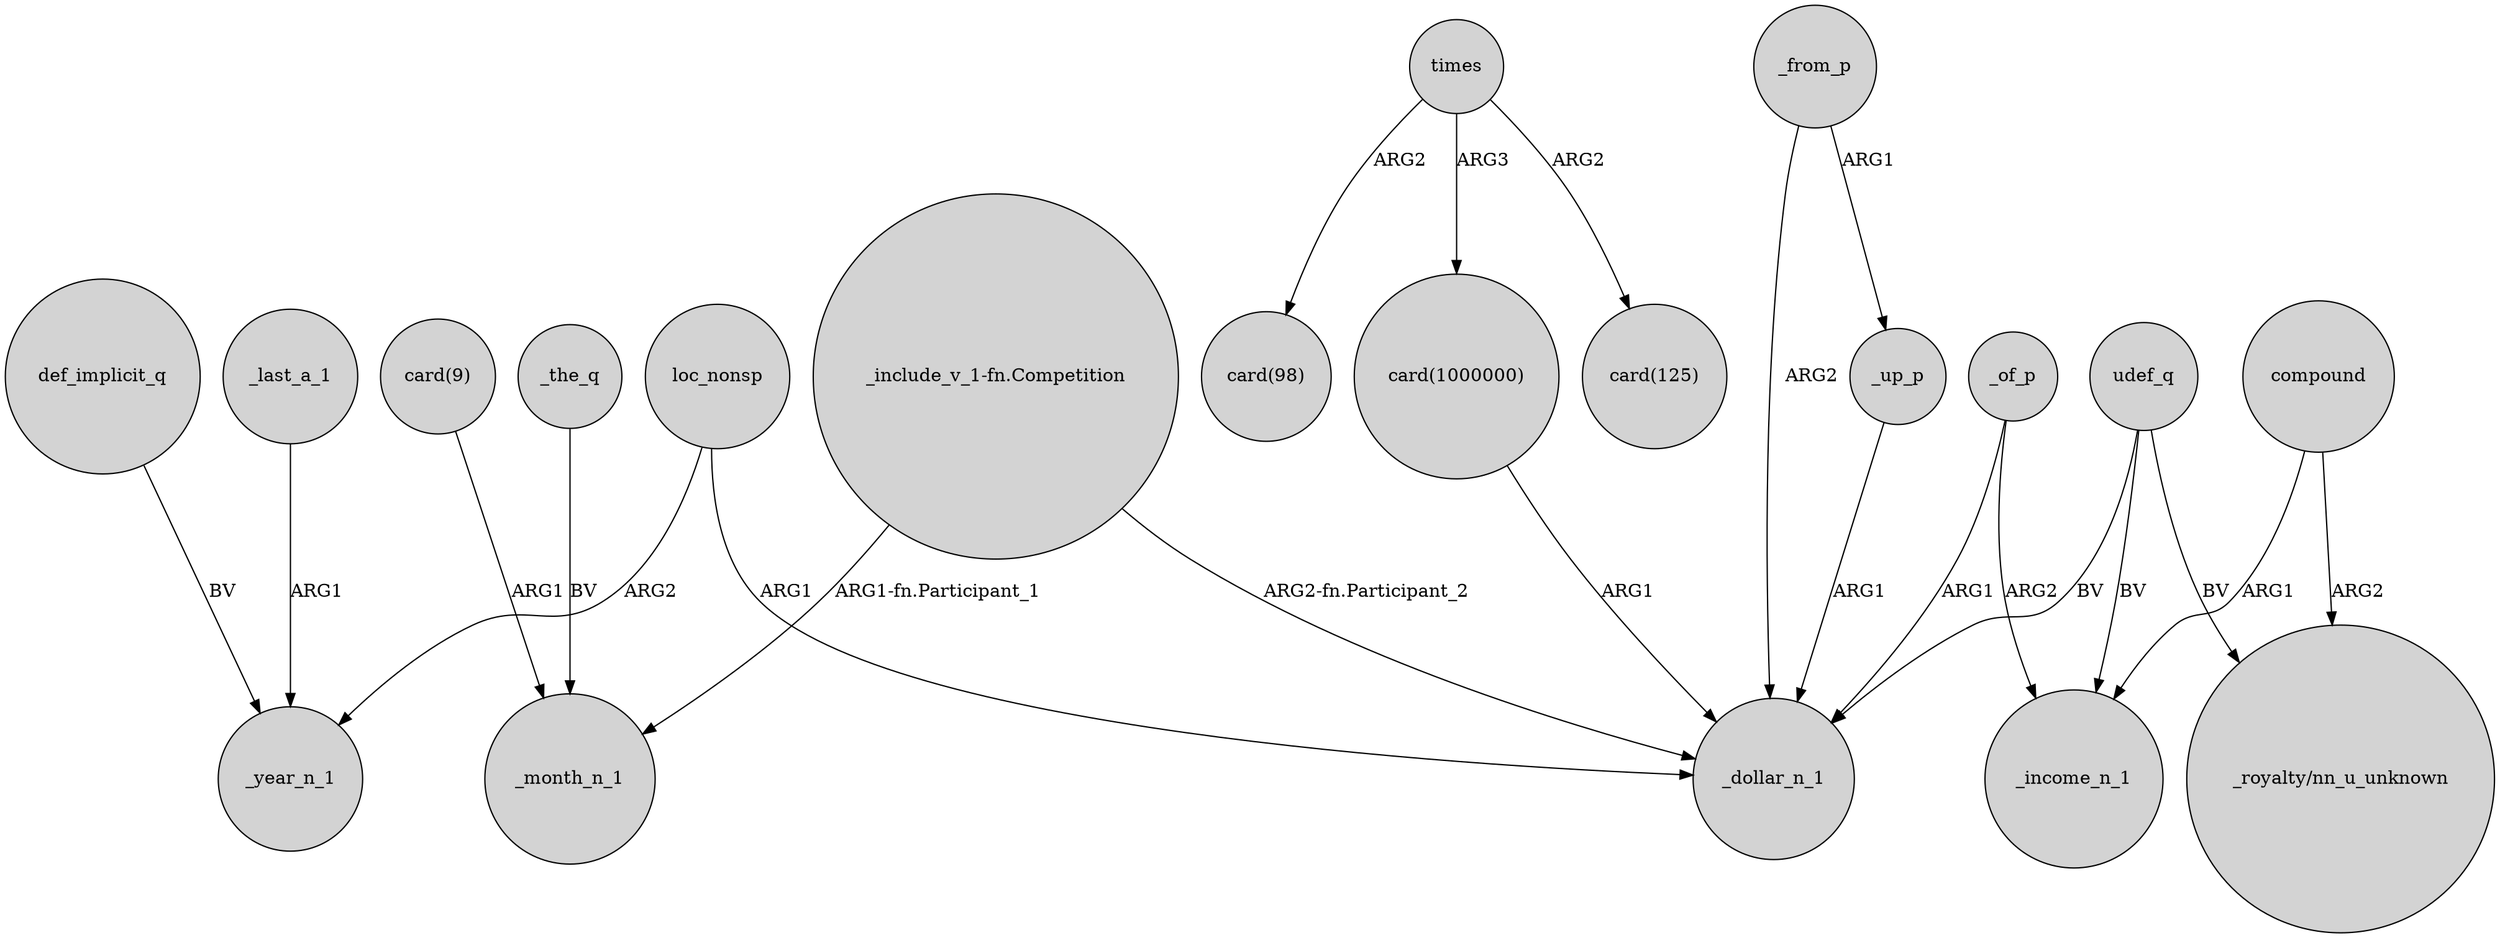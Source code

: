 digraph {
	node [shape=circle style=filled]
	_of_p -> _dollar_n_1 [label=ARG1]
	loc_nonsp -> _dollar_n_1 [label=ARG1]
	_of_p -> _income_n_1 [label=ARG2]
	"_include_v_1-fn.Competition" -> _dollar_n_1 [label="ARG2-fn.Participant_2"]
	udef_q -> "_royalty/nn_u_unknown" [label=BV]
	_the_q -> _month_n_1 [label=BV]
	def_implicit_q -> _year_n_1 [label=BV]
	udef_q -> _income_n_1 [label=BV]
	times -> "card(1000000)" [label=ARG3]
	compound -> "_royalty/nn_u_unknown" [label=ARG2]
	loc_nonsp -> _year_n_1 [label=ARG2]
	times -> "card(98)" [label=ARG2]
	"_include_v_1-fn.Competition" -> _month_n_1 [label="ARG1-fn.Participant_1"]
	compound -> _income_n_1 [label=ARG1]
	_last_a_1 -> _year_n_1 [label=ARG1]
	udef_q -> _dollar_n_1 [label=BV]
	"card(1000000)" -> _dollar_n_1 [label=ARG1]
	times -> "card(125)" [label=ARG2]
	_up_p -> _dollar_n_1 [label=ARG1]
	_from_p -> _up_p [label=ARG1]
	"card(9)" -> _month_n_1 [label=ARG1]
	_from_p -> _dollar_n_1 [label=ARG2]
}
